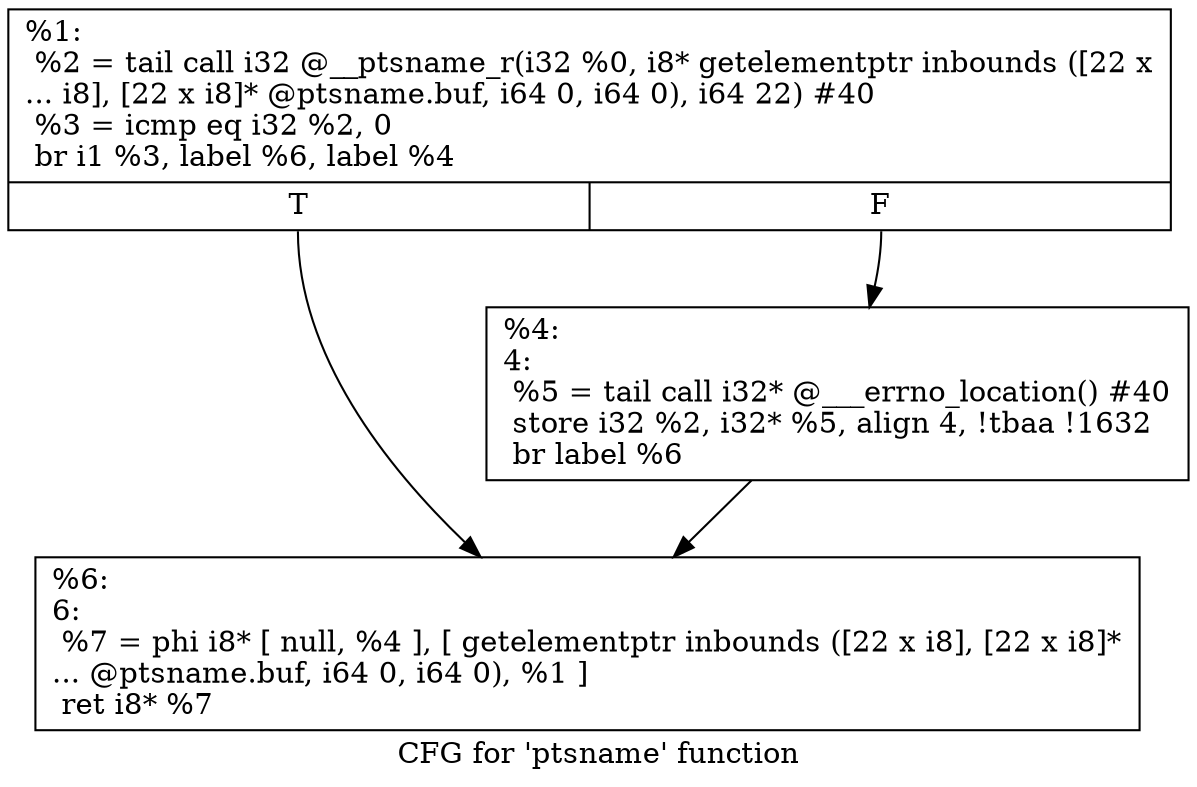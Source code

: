 digraph "CFG for 'ptsname' function" {
	label="CFG for 'ptsname' function";

	Node0x1f6a2c0 [shape=record,label="{%1:\l  %2 = tail call i32 @__ptsname_r(i32 %0, i8* getelementptr inbounds ([22 x\l... i8], [22 x i8]* @ptsname.buf, i64 0, i64 0), i64 22) #40\l  %3 = icmp eq i32 %2, 0\l  br i1 %3, label %6, label %4\l|{<s0>T|<s1>F}}"];
	Node0x1f6a2c0:s0 -> Node0x1f6a390;
	Node0x1f6a2c0:s1 -> Node0x1f6a340;
	Node0x1f6a340 [shape=record,label="{%4:\l4:                                                \l  %5 = tail call i32* @___errno_location() #40\l  store i32 %2, i32* %5, align 4, !tbaa !1632\l  br label %6\l}"];
	Node0x1f6a340 -> Node0x1f6a390;
	Node0x1f6a390 [shape=record,label="{%6:\l6:                                                \l  %7 = phi i8* [ null, %4 ], [ getelementptr inbounds ([22 x i8], [22 x i8]*\l... @ptsname.buf, i64 0, i64 0), %1 ]\l  ret i8* %7\l}"];
}
